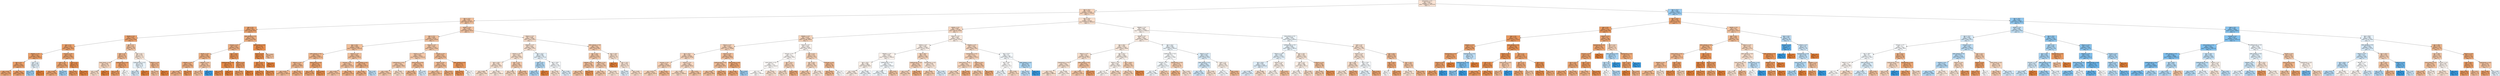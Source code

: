 digraph Tree {
node [shape=box, style="filled", color="black", fontname="helvetica"] ;
edge [fontname="helvetica"] ;
0 [label="pneumonia <= 0.5\ngini = 0.493\nsamples = 372218\nvalue = [208042.0, 164176.0]\nclass = 1", fillcolor="#fae4d5"] ;
1 [label="age <= 32.5\ngini = 0.479\nsamples = 314140\nvalue = [189111, 125029]\nclass = 1", fillcolor="#f6d4bc"] ;
0 -> 1 [labeldistance=2.5, labelangle=45, headlabel="True"] ;
2 [label="age <= 12.5\ngini = 0.447\nsamples = 102737\nvalue = [68166, 34571]\nclass = 1", fillcolor="#f2c19d"] ;
1 -> 2 ;
3 [label="age <= 9.5\ngini = 0.341\nsamples = 9324\nvalue = [7288, 2036]\nclass = 1", fillcolor="#eca470"] ;
2 -> 3 ;
4 [label="obesity <= 0.5\ngini = 0.325\nsamples = 7227\nvalue = [5749, 1478]\nclass = 1", fillcolor="#eca16c"] ;
3 -> 4 ;
5 [label="age <= 5.5\ngini = 0.323\nsamples = 7122\nvalue = [5680, 1442]\nclass = 1", fillcolor="#eca16b"] ;
4 -> 5 ;
6 [label="diabetes <= 0.5\ngini = 0.311\nsamples = 4662\nvalue = [3763.0, 899.0]\nclass = 1", fillcolor="#eb9f68"] ;
5 -> 6 ;
7 [label="age <= 0.5\ngini = 0.31\nsamples = 4647\nvalue = [3756, 891]\nclass = 1", fillcolor="#eb9f68"] ;
6 -> 7 ;
8 [label="gini = 0.341\nsamples = 1041\nvalue = [814, 227]\nclass = 1", fillcolor="#eca470"] ;
7 -> 8 ;
9 [label="gini = 0.3\nsamples = 3606\nvalue = [2942, 664]\nclass = 1", fillcolor="#eb9d66"] ;
7 -> 9 ;
10 [label="age <= 1.5\ngini = 0.498\nsamples = 15\nvalue = [7, 8]\nclass = 0", fillcolor="#e6f3fc"] ;
6 -> 10 ;
11 [label="gini = 0.444\nsamples = 12\nvalue = [4, 8]\nclass = 0", fillcolor="#9ccef2"] ;
10 -> 11 ;
12 [label="gini = 0.0\nsamples = 3\nvalue = [3, 0]\nclass = 1", fillcolor="#e58139"] ;
10 -> 12 ;
13 [label="inmsupr <= 0.5\ngini = 0.344\nsamples = 2460\nvalue = [1917, 543]\nclass = 1", fillcolor="#eca571"] ;
5 -> 13 ;
14 [label="copd <= 0.5\ngini = 0.349\nsamples = 2383\nvalue = [1847, 536]\nclass = 1", fillcolor="#eda672"] ;
13 -> 14 ;
15 [label="gini = 0.348\nsamples = 2380\nvalue = [1846, 534]\nclass = 1", fillcolor="#eda572"] ;
14 -> 15 ;
16 [label="gini = 0.444\nsamples = 3\nvalue = [1, 2]\nclass = 0", fillcolor="#9ccef2"] ;
14 -> 16 ;
17 [label="age <= 7.5\ngini = 0.165\nsamples = 77\nvalue = [70, 7]\nclass = 1", fillcolor="#e88e4d"] ;
13 -> 17 ;
18 [label="gini = 0.255\nsamples = 40\nvalue = [34, 6]\nclass = 1", fillcolor="#ea975c"] ;
17 -> 18 ;
19 [label="gini = 0.053\nsamples = 37\nvalue = [36, 1]\nclass = 1", fillcolor="#e6843e"] ;
17 -> 19 ;
20 [label="age <= 7.5\ngini = 0.451\nsamples = 105\nvalue = [69, 36]\nclass = 1", fillcolor="#f3c3a0"] ;
4 -> 20 ;
21 [label="age <= 2.5\ngini = 0.426\nsamples = 78\nvalue = [54, 24]\nclass = 1", fillcolor="#f1b991"] ;
20 -> 21 ;
22 [label="renal_chronic <= 0.5\ngini = 0.482\nsamples = 42\nvalue = [25, 17]\nclass = 1", fillcolor="#f7d7c0"] ;
21 -> 22 ;
23 [label="gini = 0.489\nsamples = 40\nvalue = [23, 17]\nclass = 1", fillcolor="#f8decb"] ;
22 -> 23 ;
24 [label="gini = 0.0\nsamples = 2\nvalue = [2, 0]\nclass = 1", fillcolor="#e58139"] ;
22 -> 24 ;
25 [label="cardiovascular <= 0.5\ngini = 0.313\nsamples = 36\nvalue = [29, 7]\nclass = 1", fillcolor="#eb9f69"] ;
21 -> 25 ;
26 [label="gini = 0.291\nsamples = 34\nvalue = [28, 6]\nclass = 1", fillcolor="#eb9c63"] ;
25 -> 26 ;
27 [label="gini = 0.5\nsamples = 2\nvalue = [1, 1]\nclass = 1", fillcolor="#ffffff"] ;
25 -> 27 ;
28 [label="age <= 8.5\ngini = 0.494\nsamples = 27\nvalue = [15, 12]\nclass = 1", fillcolor="#fae6d7"] ;
20 -> 28 ;
29 [label="cardiovascular <= 0.5\ngini = 0.498\nsamples = 17\nvalue = [8, 9]\nclass = 0", fillcolor="#e9f4fc"] ;
28 -> 29 ;
30 [label="gini = 0.492\nsamples = 16\nvalue = [7, 9]\nclass = 0", fillcolor="#d3e9f9"] ;
29 -> 30 ;
31 [label="gini = 0.0\nsamples = 1\nvalue = [1, 0]\nclass = 1", fillcolor="#e58139"] ;
29 -> 31 ;
32 [label="tobacco <= 0.5\ngini = 0.42\nsamples = 10\nvalue = [7, 3]\nclass = 1", fillcolor="#f0b78e"] ;
28 -> 32 ;
33 [label="gini = 0.444\nsamples = 9\nvalue = [6, 3]\nclass = 1", fillcolor="#f2c09c"] ;
32 -> 33 ;
34 [label="gini = 0.0\nsamples = 1\nvalue = [1, 0]\nclass = 1", fillcolor="#e58139"] ;
32 -> 34 ;
35 [label="other_disease <= 0.5\ngini = 0.391\nsamples = 2097\nvalue = [1539, 558]\nclass = 1", fillcolor="#eeaf81"] ;
3 -> 35 ;
36 [label="inmsupr <= 0.5\ngini = 0.397\nsamples = 2018\nvalue = [1467, 551]\nclass = 1", fillcolor="#efb083"] ;
35 -> 36 ;
37 [label="obesity <= 0.5\ngini = 0.399\nsamples = 1981\nvalue = [1435, 546]\nclass = 1", fillcolor="#efb184"] ;
36 -> 37 ;
38 [label="diabetes <= 0.5\ngini = 0.397\nsamples = 1899\nvalue = [1381, 518]\nclass = 1", fillcolor="#efb083"] ;
37 -> 38 ;
39 [label="gini = 0.397\nsamples = 1891\nvalue = [1374, 517]\nclass = 1", fillcolor="#efb084"] ;
38 -> 39 ;
40 [label="gini = 0.219\nsamples = 8\nvalue = [7, 1]\nclass = 1", fillcolor="#e99355"] ;
38 -> 40 ;
41 [label="diabetes <= 0.5\ngini = 0.45\nsamples = 82\nvalue = [54.0, 28.0]\nclass = 1", fillcolor="#f2c2a0"] ;
37 -> 41 ;
42 [label="gini = 0.439\nsamples = 80\nvalue = [54, 26]\nclass = 1", fillcolor="#f2be98"] ;
41 -> 42 ;
43 [label="gini = 0.0\nsamples = 2\nvalue = [0, 2]\nclass = 0", fillcolor="#399de5"] ;
41 -> 43 ;
44 [label="age <= 10.5\ngini = 0.234\nsamples = 37\nvalue = [32, 5]\nclass = 1", fillcolor="#e99558"] ;
36 -> 44 ;
45 [label="cardiovascular <= 0.5\ngini = 0.142\nsamples = 13\nvalue = [12, 1]\nclass = 1", fillcolor="#e78c49"] ;
44 -> 45 ;
46 [label="gini = 0.153\nsamples = 12\nvalue = [11, 1]\nclass = 1", fillcolor="#e78c4b"] ;
45 -> 46 ;
47 [label="gini = 0.0\nsamples = 1\nvalue = [1, 0]\nclass = 1", fillcolor="#e58139"] ;
45 -> 47 ;
48 [label="obesity <= 0.5\ngini = 0.278\nsamples = 24\nvalue = [20, 4]\nclass = 1", fillcolor="#ea9a61"] ;
44 -> 48 ;
49 [label="gini = 0.287\nsamples = 23\nvalue = [19, 4]\nclass = 1", fillcolor="#ea9c63"] ;
48 -> 49 ;
50 [label="gini = 0.0\nsamples = 1\nvalue = [1, 0]\nclass = 1", fillcolor="#e58139"] ;
48 -> 50 ;
51 [label="renal_chronic <= 0.5\ngini = 0.162\nsamples = 79\nvalue = [72, 7]\nclass = 1", fillcolor="#e88d4c"] ;
35 -> 51 ;
52 [label="asthma <= 0.5\ngini = 0.145\nsamples = 76\nvalue = [70, 6]\nclass = 1", fillcolor="#e78c4a"] ;
51 -> 52 ;
53 [label="age <= 11.5\ngini = 0.159\nsamples = 69\nvalue = [63.0, 6.0]\nclass = 1", fillcolor="#e78d4c"] ;
52 -> 53 ;
54 [label="gini = 0.13\nsamples = 43\nvalue = [40, 3]\nclass = 1", fillcolor="#e78a48"] ;
53 -> 54 ;
55 [label="gini = 0.204\nsamples = 26\nvalue = [23, 3]\nclass = 1", fillcolor="#e89153"] ;
53 -> 55 ;
56 [label="gini = 0.0\nsamples = 7\nvalue = [7, 0]\nclass = 1", fillcolor="#e58139"] ;
52 -> 56 ;
57 [label="gini = 0.444\nsamples = 3\nvalue = [2, 1]\nclass = 1", fillcolor="#f2c09c"] ;
51 -> 57 ;
58 [label="obesity <= 0.5\ngini = 0.454\nsamples = 93413\nvalue = [60878, 32535]\nclass = 1", fillcolor="#f3c4a3"] ;
2 -> 58 ;
59 [label="age <= 27.5\ngini = 0.448\nsamples = 83147\nvalue = [54953, 28194]\nclass = 1", fillcolor="#f2c29f"] ;
58 -> 59 ;
60 [label="age <= 20.5\ngini = 0.438\nsamples = 45928\nvalue = [31018.0, 14910.0]\nclass = 1", fillcolor="#f1be98"] ;
59 -> 60 ;
61 [label="other_disease <= 0.5\ngini = 0.42\nsamples = 10839\nvalue = [7582.0, 3257.0]\nclass = 1", fillcolor="#f0b78e"] ;
60 -> 61 ;
62 [label="tobacco <= 0.5\ngini = 0.422\nsamples = 10600\nvalue = [7393, 3207]\nclass = 1", fillcolor="#f0b88f"] ;
61 -> 62 ;
63 [label="gini = 0.424\nsamples = 10145\nvalue = [7052.0, 3093.0]\nclass = 1", fillcolor="#f0b890"] ;
62 -> 63 ;
64 [label="gini = 0.376\nsamples = 455\nvalue = [341, 114]\nclass = 1", fillcolor="#eeab7b"] ;
62 -> 64 ;
65 [label="renal_chronic <= 0.5\ngini = 0.331\nsamples = 239\nvalue = [189, 50]\nclass = 1", fillcolor="#eca26d"] ;
61 -> 65 ;
66 [label="gini = 0.337\nsamples = 228\nvalue = [179, 49]\nclass = 1", fillcolor="#eca36f"] ;
65 -> 66 ;
67 [label="gini = 0.165\nsamples = 11\nvalue = [10, 1]\nclass = 1", fillcolor="#e88e4d"] ;
65 -> 67 ;
68 [label="asthma <= 0.5\ngini = 0.444\nsamples = 35089\nvalue = [23436, 11653]\nclass = 1", fillcolor="#f2c09b"] ;
60 -> 68 ;
69 [label="inmsupr <= 0.5\ngini = 0.445\nsamples = 33879\nvalue = [22553, 11326]\nclass = 1", fillcolor="#f2c09c"] ;
68 -> 69 ;
70 [label="gini = 0.445\nsamples = 33675\nvalue = [22402, 11273]\nclass = 1", fillcolor="#f2c09d"] ;
69 -> 70 ;
71 [label="gini = 0.385\nsamples = 204\nvalue = [151.0, 53.0]\nclass = 1", fillcolor="#eead7e"] ;
69 -> 71 ;
72 [label="renal_chronic <= 0.5\ngini = 0.394\nsamples = 1210\nvalue = [883.0, 327.0]\nclass = 1", fillcolor="#efb082"] ;
68 -> 72 ;
73 [label="gini = 0.393\nsamples = 1205\nvalue = [881, 324]\nclass = 1", fillcolor="#efaf82"] ;
72 -> 73 ;
74 [label="gini = 0.48\nsamples = 5\nvalue = [2, 3]\nclass = 0", fillcolor="#bddef6"] ;
72 -> 74 ;
75 [label="tobacco <= 0.5\ngini = 0.459\nsamples = 37219\nvalue = [23935, 13284]\nclass = 1", fillcolor="#f3c7a7"] ;
59 -> 75 ;
76 [label="asthma <= 0.5\ngini = 0.461\nsamples = 33976\nvalue = [21726.0, 12250.0]\nclass = 1", fillcolor="#f4c8a9"] ;
75 -> 76 ;
77 [label="hypertension <= 0.5\ngini = 0.462\nsamples = 32782\nvalue = [20898, 11884]\nclass = 1", fillcolor="#f4c9aa"] ;
76 -> 77 ;
78 [label="gini = 0.461\nsamples = 32031\nvalue = [20461, 11570]\nclass = 1", fillcolor="#f4c8a9"] ;
77 -> 78 ;
79 [label="gini = 0.487\nsamples = 751\nvalue = [437, 314]\nclass = 1", fillcolor="#f8dcc7"] ;
77 -> 79 ;
80 [label="renal_chronic <= 0.5\ngini = 0.425\nsamples = 1194\nvalue = [828, 366]\nclass = 1", fillcolor="#f0b991"] ;
76 -> 80 ;
81 [label="gini = 0.424\nsamples = 1185\nvalue = [824, 361]\nclass = 1", fillcolor="#f0b890"] ;
80 -> 81 ;
82 [label="gini = 0.494\nsamples = 9\nvalue = [4, 5]\nclass = 0", fillcolor="#d7ebfa"] ;
80 -> 82 ;
83 [label="inmsupr <= 0.5\ngini = 0.434\nsamples = 3243\nvalue = [2209, 1034]\nclass = 1", fillcolor="#f1bc96"] ;
75 -> 83 ;
84 [label="asthma <= 0.5\ngini = 0.435\nsamples = 3216\nvalue = [2186, 1030]\nclass = 1", fillcolor="#f1bc96"] ;
83 -> 84 ;
85 [label="gini = 0.437\nsamples = 3104\nvalue = [2102.0, 1002.0]\nclass = 1", fillcolor="#f1bd97"] ;
84 -> 85 ;
86 [label="gini = 0.375\nsamples = 112\nvalue = [84, 28]\nclass = 1", fillcolor="#eeab7b"] ;
84 -> 86 ;
87 [label="other_disease <= 0.5\ngini = 0.252\nsamples = 27\nvalue = [23, 4]\nclass = 1", fillcolor="#ea975b"] ;
83 -> 87 ;
88 [label="gini = 0.211\nsamples = 25\nvalue = [22, 3]\nclass = 1", fillcolor="#e99254"] ;
87 -> 88 ;
89 [label="gini = 0.5\nsamples = 2\nvalue = [1, 1]\nclass = 1", fillcolor="#ffffff"] ;
87 -> 89 ;
90 [label="tobacco <= 0.5\ngini = 0.488\nsamples = 10266\nvalue = [5925, 4341]\nclass = 1", fillcolor="#f8ddca"] ;
58 -> 90 ;
91 [label="diabetes <= 0.5\ngini = 0.492\nsamples = 8584\nvalue = [4847, 3737]\nclass = 1", fillcolor="#f9e2d2"] ;
90 -> 91 ;
92 [label="asthma <= 0.5\ngini = 0.491\nsamples = 8259\nvalue = [4695, 3564]\nclass = 1", fillcolor="#f9e1cf"] ;
91 -> 92 ;
93 [label="age <= 28.5\ngini = 0.492\nsamples = 7764\nvalue = [4382, 3382]\nclass = 1", fillcolor="#f9e2d2"] ;
92 -> 93 ;
94 [label="gini = 0.488\nsamples = 4251\nvalue = [2455, 1796]\nclass = 1", fillcolor="#f8ddca"] ;
93 -> 94 ;
95 [label="gini = 0.495\nsamples = 3513\nvalue = [1927.0, 1586.0]\nclass = 1", fillcolor="#fae9dc"] ;
93 -> 95 ;
96 [label="age <= 27.5\ngini = 0.465\nsamples = 495\nvalue = [313, 182]\nclass = 1", fillcolor="#f4caac"] ;
92 -> 96 ;
97 [label="gini = 0.484\nsamples = 248\nvalue = [146, 102]\nclass = 1", fillcolor="#f7d9c3"] ;
96 -> 97 ;
98 [label="gini = 0.438\nsamples = 247\nvalue = [167, 80]\nclass = 1", fillcolor="#f1bd98"] ;
96 -> 98 ;
99 [label="age <= 25.5\ngini = 0.498\nsamples = 325\nvalue = [152.0, 173.0]\nclass = 0", fillcolor="#e7f3fc"] ;
91 -> 99 ;
100 [label="copd <= 0.5\ngini = 0.471\nsamples = 66\nvalue = [25, 41]\nclass = 0", fillcolor="#b2d9f5"] ;
99 -> 100 ;
101 [label="gini = 0.46\nsamples = 64\nvalue = [23, 41]\nclass = 0", fillcolor="#a8d4f4"] ;
100 -> 101 ;
102 [label="gini = 0.0\nsamples = 2\nvalue = [2, 0]\nclass = 1", fillcolor="#e58139"] ;
100 -> 102 ;
103 [label="age <= 28.5\ngini = 0.5\nsamples = 259\nvalue = [127, 132]\nclass = 0", fillcolor="#f8fbfe"] ;
99 -> 103 ;
104 [label="gini = 0.491\nsamples = 81\nvalue = [46, 35]\nclass = 1", fillcolor="#f9e1d0"] ;
103 -> 104 ;
105 [label="gini = 0.496\nsamples = 178\nvalue = [81, 97]\nclass = 0", fillcolor="#deeffb"] ;
103 -> 105 ;
106 [label="other_disease <= 0.5\ngini = 0.46\nsamples = 1682\nvalue = [1078, 604]\nclass = 1", fillcolor="#f4c8a8"] ;
90 -> 106 ;
107 [label="age <= 24.5\ngini = 0.459\nsamples = 1619\nvalue = [1042, 577]\nclass = 1", fillcolor="#f3c7a7"] ;
106 -> 107 ;
108 [label="diabetes <= 0.5\ngini = 0.442\nsamples = 309\nvalue = [207, 102]\nclass = 1", fillcolor="#f2bf9b"] ;
107 -> 108 ;
109 [label="gini = 0.446\nsamples = 301\nvalue = [200, 101]\nclass = 1", fillcolor="#f2c19d"] ;
108 -> 109 ;
110 [label="gini = 0.219\nsamples = 8\nvalue = [7, 1]\nclass = 1", fillcolor="#e99355"] ;
108 -> 110 ;
111 [label="diabetes <= 0.5\ngini = 0.462\nsamples = 1310\nvalue = [835, 475]\nclass = 1", fillcolor="#f4c9aa"] ;
107 -> 111 ;
112 [label="gini = 0.46\nsamples = 1255\nvalue = [804, 451]\nclass = 1", fillcolor="#f4c8a8"] ;
111 -> 112 ;
113 [label="gini = 0.492\nsamples = 55\nvalue = [31.0, 24.0]\nclass = 1", fillcolor="#f9e3d2"] ;
111 -> 113 ;
114 [label="age <= 19.0\ngini = 0.49\nsamples = 63\nvalue = [36, 27]\nclass = 1", fillcolor="#f8e0ce"] ;
106 -> 114 ;
115 [label="gini = 0.0\nsamples = 2\nvalue = [2, 0]\nclass = 1", fillcolor="#e58139"] ;
114 -> 115 ;
116 [label="age <= 24.5\ngini = 0.493\nsamples = 61\nvalue = [34, 27]\nclass = 1", fillcolor="#fae5d6"] ;
114 -> 116 ;
117 [label="gini = 0.496\nsamples = 11\nvalue = [5, 6]\nclass = 0", fillcolor="#deeffb"] ;
116 -> 117 ;
118 [label="gini = 0.487\nsamples = 50\nvalue = [29.0, 21.0]\nclass = 1", fillcolor="#f8dcc8"] ;
116 -> 118 ;
119 [label="age <= 53.5\ngini = 0.49\nsamples = 211403\nvalue = [120945.0, 90458.0]\nclass = 1", fillcolor="#f8dfcd"] ;
1 -> 119 ;
120 [label="obesity <= 0.5\ngini = 0.483\nsamples = 151784\nvalue = [89794, 61990]\nclass = 1", fillcolor="#f7d8c2"] ;
119 -> 120 ;
121 [label="diabetes <= 0.5\ngini = 0.478\nsamples = 124847\nvalue = [75386, 49461]\nclass = 1", fillcolor="#f6d4bb"] ;
120 -> 121 ;
122 [label="tobacco <= 0.5\ngini = 0.476\nsamples = 116607\nvalue = [71121, 45486]\nclass = 1", fillcolor="#f6d2b8"] ;
121 -> 122 ;
123 [label="age <= 42.5\ngini = 0.478\nsamples = 107581\nvalue = [65033, 42548]\nclass = 1", fillcolor="#f6d3bb"] ;
122 -> 123 ;
124 [label="inmsupr <= 0.5\ngini = 0.474\nsamples = 59534\nvalue = [36535, 22999]\nclass = 1", fillcolor="#f5d0b6"] ;
123 -> 124 ;
125 [label="gini = 0.474\nsamples = 59107\nvalue = [36234, 22873]\nclass = 1", fillcolor="#f5d1b6"] ;
124 -> 125 ;
126 [label="gini = 0.416\nsamples = 427\nvalue = [301, 126]\nclass = 1", fillcolor="#f0b68c"] ;
124 -> 126 ;
127 [label="asthma <= 0.5\ngini = 0.483\nsamples = 48047\nvalue = [28498, 19549]\nclass = 1", fillcolor="#f7d7c1"] ;
123 -> 127 ;
128 [label="gini = 0.483\nsamples = 46749\nvalue = [27650.0, 19099.0]\nclass = 1", fillcolor="#f7d8c2"] ;
127 -> 128 ;
129 [label="gini = 0.453\nsamples = 1298\nvalue = [848.0, 450.0]\nclass = 1", fillcolor="#f3c4a2"] ;
127 -> 129 ;
130 [label="asthma <= 0.5\ngini = 0.439\nsamples = 9026\nvalue = [6088, 2938]\nclass = 1", fillcolor="#f2be99"] ;
122 -> 130 ;
131 [label="cardiovascular <= 0.5\ngini = 0.441\nsamples = 8769\nvalue = [5890, 2879]\nclass = 1", fillcolor="#f2bf9a"] ;
130 -> 131 ;
132 [label="gini = 0.442\nsamples = 8645\nvalue = [5796, 2849]\nclass = 1", fillcolor="#f2bf9a"] ;
131 -> 132 ;
133 [label="gini = 0.367\nsamples = 124\nvalue = [94, 30]\nclass = 1", fillcolor="#eda978"] ;
131 -> 133 ;
134 [label="renal_chronic <= 0.5\ngini = 0.354\nsamples = 257\nvalue = [198, 59]\nclass = 1", fillcolor="#eda774"] ;
130 -> 134 ;
135 [label="gini = 0.348\nsamples = 254\nvalue = [197, 57]\nclass = 1", fillcolor="#eda572"] ;
134 -> 135 ;
136 [label="gini = 0.444\nsamples = 3\nvalue = [1, 2]\nclass = 0", fillcolor="#9ccef2"] ;
134 -> 136 ;
137 [label="tobacco <= 0.5\ngini = 0.499\nsamples = 8240\nvalue = [4265, 3975]\nclass = 1", fillcolor="#fdf6f2"] ;
121 -> 137 ;
138 [label="inmsupr <= 0.5\ngini = 0.5\nsamples = 7553\nvalue = [3848, 3705]\nclass = 1", fillcolor="#fefaf8"] ;
137 -> 138 ;
139 [label="renal_chronic <= 0.5\ngini = 0.5\nsamples = 7377\nvalue = [3741.0, 3636.0]\nclass = 1", fillcolor="#fefbf9"] ;
138 -> 139 ;
140 [label="gini = 0.5\nsamples = 7070\nvalue = [3567.0, 3503.0]\nclass = 1", fillcolor="#fffdfb"] ;
139 -> 140 ;
141 [label="gini = 0.491\nsamples = 307\nvalue = [174, 133]\nclass = 1", fillcolor="#f9e1d0"] ;
139 -> 141 ;
142 [label="age <= 51.5\ngini = 0.477\nsamples = 176\nvalue = [107, 69]\nclass = 1", fillcolor="#f6d2b9"] ;
138 -> 142 ;
143 [label="gini = 0.488\nsamples = 147\nvalue = [85, 62]\nclass = 1", fillcolor="#f8ddc9"] ;
142 -> 143 ;
144 [label="gini = 0.366\nsamples = 29\nvalue = [22, 7]\nclass = 1", fillcolor="#eda978"] ;
142 -> 144 ;
145 [label="age <= 51.5\ngini = 0.477\nsamples = 687\nvalue = [417, 270]\nclass = 1", fillcolor="#f6d3b9"] ;
137 -> 145 ;
146 [label="age <= 44.5\ngini = 0.482\nsamples = 591\nvalue = [351, 240]\nclass = 1", fillcolor="#f7d7c0"] ;
145 -> 146 ;
147 [label="gini = 0.46\nsamples = 295\nvalue = [189, 106]\nclass = 1", fillcolor="#f4c8a8"] ;
146 -> 147 ;
148 [label="gini = 0.496\nsamples = 296\nvalue = [162, 134]\nclass = 1", fillcolor="#fbe9dd"] ;
146 -> 148 ;
149 [label="inmsupr <= 0.5\ngini = 0.43\nsamples = 96\nvalue = [66, 30]\nclass = 1", fillcolor="#f1ba93"] ;
145 -> 149 ;
150 [label="gini = 0.423\nsamples = 92\nvalue = [64, 28]\nclass = 1", fillcolor="#f0b890"] ;
149 -> 150 ;
151 [label="gini = 0.5\nsamples = 4\nvalue = [2, 2]\nclass = 1", fillcolor="#ffffff"] ;
149 -> 151 ;
152 [label="tobacco <= 0.5\ngini = 0.498\nsamples = 26937\nvalue = [14408, 12529]\nclass = 1", fillcolor="#fcefe5"] ;
120 -> 152 ;
153 [label="asthma <= 0.5\ngini = 0.499\nsamples = 23389\nvalue = [12310, 11079]\nclass = 1", fillcolor="#fcf2eb"] ;
152 -> 153 ;
154 [label="diabetes <= 0.5\ngini = 0.499\nsamples = 22139\nvalue = [11559.0, 10580.0]\nclass = 1", fillcolor="#fdf4ee"] ;
153 -> 154 ;
155 [label="age <= 50.5\ngini = 0.498\nsamples = 18945\nvalue = [10003, 8942]\nclass = 1", fillcolor="#fcf2ea"] ;
154 -> 155 ;
156 [label="gini = 0.498\nsamples = 16917\nvalue = [9025, 7892]\nclass = 1", fillcolor="#fcefe6"] ;
155 -> 156 ;
157 [label="gini = 0.499\nsamples = 2028\nvalue = [978, 1050]\nclass = 0", fillcolor="#f1f8fd"] ;
155 -> 157 ;
158 [label="cardiovascular <= 0.5\ngini = 0.5\nsamples = 3194\nvalue = [1556.0, 1638.0]\nclass = 0", fillcolor="#f5fafe"] ;
154 -> 158 ;
159 [label="gini = 0.499\nsamples = 3061\nvalue = [1470.0, 1591.0]\nclass = 0", fillcolor="#f0f8fd"] ;
158 -> 159 ;
160 [label="gini = 0.457\nsamples = 133\nvalue = [86, 47]\nclass = 1", fillcolor="#f3c6a5"] ;
158 -> 160 ;
161 [label="age <= 48.5\ngini = 0.48\nsamples = 1250\nvalue = [751, 499]\nclass = 1", fillcolor="#f6d5bd"] ;
153 -> 161 ;
162 [label="cardiovascular <= 0.5\ngini = 0.474\nsamples = 978\nvalue = [600, 378]\nclass = 1", fillcolor="#f5d0b6"] ;
161 -> 162 ;
163 [label="gini = 0.477\nsamples = 937\nvalue = [569, 368]\nclass = 1", fillcolor="#f6d2b9"] ;
162 -> 163 ;
164 [label="gini = 0.369\nsamples = 41\nvalue = [31, 10]\nclass = 1", fillcolor="#edaa79"] ;
162 -> 164 ;
165 [label="hypertension <= 0.5\ngini = 0.494\nsamples = 272\nvalue = [151, 121]\nclass = 1", fillcolor="#fae6d8"] ;
161 -> 165 ;
166 [label="gini = 0.464\nsamples = 153\nvalue = [97.0, 56.0]\nclass = 1", fillcolor="#f4caab"] ;
165 -> 166 ;
167 [label="gini = 0.496\nsamples = 119\nvalue = [54, 65]\nclass = 0", fillcolor="#ddeefb"] ;
165 -> 167 ;
168 [label="diabetes <= 0.5\ngini = 0.483\nsamples = 3548\nvalue = [2098, 1450]\nclass = 1", fillcolor="#f7d8c2"] ;
152 -> 168 ;
169 [label="hypertension <= 0.5\ngini = 0.477\nsamples = 3059\nvalue = [1860.0, 1199.0]\nclass = 1", fillcolor="#f6d2b9"] ;
168 -> 169 ;
170 [label="renal_chronic <= 0.5\ngini = 0.48\nsamples = 2572\nvalue = [1541.0, 1031.0]\nclass = 1", fillcolor="#f6d5bd"] ;
169 -> 170 ;
171 [label="gini = 0.481\nsamples = 2546\nvalue = [1521, 1025]\nclass = 1", fillcolor="#f7d6be"] ;
170 -> 171 ;
172 [label="gini = 0.355\nsamples = 26\nvalue = [20, 6]\nclass = 1", fillcolor="#eda774"] ;
170 -> 172 ;
173 [label="asthma <= 0.5\ngini = 0.452\nsamples = 487\nvalue = [319, 168]\nclass = 1", fillcolor="#f3c3a1"] ;
169 -> 173 ;
174 [label="gini = 0.456\nsamples = 458\nvalue = [297, 161]\nclass = 1", fillcolor="#f3c5a4"] ;
173 -> 174 ;
175 [label="gini = 0.366\nsamples = 29\nvalue = [22, 7]\nclass = 1", fillcolor="#eda978"] ;
173 -> 175 ;
176 [label="age <= 51.5\ngini = 0.5\nsamples = 489\nvalue = [238.0, 251.0]\nclass = 0", fillcolor="#f5fafe"] ;
168 -> 176 ;
177 [label="age <= 48.5\ngini = 0.5\nsamples = 427\nvalue = [215, 212]\nclass = 1", fillcolor="#fffdfc"] ;
176 -> 177 ;
178 [label="gini = 0.499\nsamples = 348\nvalue = [168, 180]\nclass = 0", fillcolor="#f2f8fd"] ;
177 -> 178 ;
179 [label="gini = 0.482\nsamples = 79\nvalue = [47.0, 32.0]\nclass = 1", fillcolor="#f7d7c0"] ;
177 -> 179 ;
180 [label="other_disease <= 0.5\ngini = 0.467\nsamples = 62\nvalue = [23, 39]\nclass = 0", fillcolor="#aed7f4"] ;
176 -> 180 ;
181 [label="gini = 0.479\nsamples = 58\nvalue = [23, 35]\nclass = 0", fillcolor="#bbddf6"] ;
180 -> 181 ;
182 [label="gini = 0.0\nsamples = 4\nvalue = [0, 4]\nclass = 0", fillcolor="#399de5"] ;
180 -> 182 ;
183 [label="diabetes <= 0.5\ngini = 0.499\nsamples = 59619\nvalue = [31151.0, 28468.0]\nclass = 1", fillcolor="#fdf4ee"] ;
119 -> 183 ;
184 [label="obesity <= 0.5\ngini = 0.497\nsamples = 43867\nvalue = [23583, 20284]\nclass = 1", fillcolor="#fbede3"] ;
183 -> 184 ;
185 [label="age <= 60.5\ngini = 0.495\nsamples = 37264\nvalue = [20424, 16840]\nclass = 1", fillcolor="#fae9dc"] ;
184 -> 185 ;
186 [label="tobacco <= 0.5\ngini = 0.49\nsamples = 18265\nvalue = [10438, 7827]\nclass = 1", fillcolor="#f8dfcd"] ;
185 -> 186 ;
187 [label="hypertension <= 0.5\ngini = 0.491\nsamples = 17061\nvalue = [9648, 7413]\nclass = 1", fillcolor="#f9e2d1"] ;
186 -> 187 ;
188 [label="gini = 0.49\nsamples = 13989\nvalue = [8005.0, 5984.0]\nclass = 1", fillcolor="#f8dfcd"] ;
187 -> 188 ;
189 [label="gini = 0.498\nsamples = 3072\nvalue = [1643, 1429]\nclass = 1", fillcolor="#fcefe5"] ;
187 -> 189 ;
190 [label="other_disease <= 0.5\ngini = 0.451\nsamples = 1204\nvalue = [790, 414]\nclass = 1", fillcolor="#f3c3a1"] ;
186 -> 190 ;
191 [label="gini = 0.455\nsamples = 1162\nvalue = [755.0, 407.0]\nclass = 1", fillcolor="#f3c5a4"] ;
190 -> 191 ;
192 [label="gini = 0.278\nsamples = 42\nvalue = [35, 7]\nclass = 1", fillcolor="#ea9a61"] ;
190 -> 192 ;
193 [label="age <= 87.5\ngini = 0.499\nsamples = 18999\nvalue = [9986, 9013]\nclass = 1", fillcolor="#fcf3ec"] ;
185 -> 193 ;
194 [label="tobacco <= 0.5\ngini = 0.499\nsamples = 18075\nvalue = [9414, 8661]\nclass = 1", fillcolor="#fdf5ef"] ;
193 -> 194 ;
195 [label="gini = 0.5\nsamples = 16757\nvalue = [8635, 8122]\nclass = 1", fillcolor="#fdf8f3"] ;
194 -> 195 ;
196 [label="gini = 0.483\nsamples = 1318\nvalue = [779, 539]\nclass = 1", fillcolor="#f7d8c2"] ;
194 -> 196 ;
197 [label="age <= 102.5\ngini = 0.472\nsamples = 924\nvalue = [572, 352]\nclass = 1", fillcolor="#f5cfb3"] ;
193 -> 197 ;
198 [label="gini = 0.475\nsamples = 900\nvalue = [550, 350]\nclass = 1", fillcolor="#f6d1b7"] ;
197 -> 198 ;
199 [label="gini = 0.153\nsamples = 24\nvalue = [22, 2]\nclass = 1", fillcolor="#e78c4b"] ;
197 -> 199 ;
200 [label="age <= 62.5\ngini = 0.499\nsamples = 6603\nvalue = [3159.0, 3444.0]\nclass = 0", fillcolor="#eff7fd"] ;
184 -> 200 ;
201 [label="cardiovascular <= 0.5\ngini = 0.5\nsamples = 4311\nvalue = [2131, 2180]\nclass = 0", fillcolor="#fbfdfe"] ;
200 -> 201 ;
202 [label="inmsupr <= 0.5\ngini = 0.5\nsamples = 4137\nvalue = [2023, 2114]\nclass = 0", fillcolor="#f6fbfe"] ;
201 -> 202 ;
203 [label="gini = 0.5\nsamples = 4060\nvalue = [1975, 2085]\nclass = 0", fillcolor="#f5fafe"] ;
202 -> 203 ;
204 [label="gini = 0.47\nsamples = 77\nvalue = [48, 29]\nclass = 1", fillcolor="#f5cdb1"] ;
202 -> 204 ;
205 [label="hypertension <= 0.5\ngini = 0.471\nsamples = 174\nvalue = [108, 66]\nclass = 1", fillcolor="#f5ceb2"] ;
201 -> 205 ;
206 [label="gini = 0.4\nsamples = 65\nvalue = [47, 18]\nclass = 1", fillcolor="#efb185"] ;
205 -> 206 ;
207 [label="gini = 0.493\nsamples = 109\nvalue = [61, 48]\nclass = 1", fillcolor="#f9e4d5"] ;
205 -> 207 ;
208 [label="tobacco <= 0.5\ngini = 0.495\nsamples = 2292\nvalue = [1028, 1264]\nclass = 0", fillcolor="#daedfa"] ;
200 -> 208 ;
209 [label="other_disease <= 0.5\ngini = 0.492\nsamples = 2028\nvalue = [888, 1140]\nclass = 0", fillcolor="#d3e9f9"] ;
208 -> 209 ;
210 [label="gini = 0.49\nsamples = 1916\nvalue = [825, 1091]\nclass = 0", fillcolor="#cfe7f9"] ;
209 -> 210 ;
211 [label="gini = 0.492\nsamples = 112\nvalue = [63, 49]\nclass = 1", fillcolor="#f9e3d3"] ;
209 -> 211 ;
212 [label="copd <= 0.5\ngini = 0.498\nsamples = 264\nvalue = [140, 124]\nclass = 1", fillcolor="#fcf1e8"] ;
208 -> 212 ;
213 [label="gini = 0.5\nsamples = 212\nvalue = [104, 108]\nclass = 0", fillcolor="#f8fbfe"] ;
212 -> 213 ;
214 [label="gini = 0.426\nsamples = 52\nvalue = [36, 16]\nclass = 1", fillcolor="#f1b991"] ;
212 -> 214 ;
215 [label="renal_chronic <= 0.5\ngini = 0.499\nsamples = 15752\nvalue = [7568.0, 8184.0]\nclass = 0", fillcolor="#f0f8fd"] ;
183 -> 215 ;
216 [label="cardiovascular <= 0.5\ngini = 0.498\nsamples = 14412\nvalue = [6807.0, 7605.0]\nclass = 0", fillcolor="#eaf5fc"] ;
215 -> 216 ;
217 [label="tobacco <= 0.5\ngini = 0.498\nsamples = 13378\nvalue = [6237, 7141]\nclass = 0", fillcolor="#e6f3fc"] ;
216 -> 217 ;
218 [label="age <= 84.5\ngini = 0.497\nsamples = 12182\nvalue = [5604.0, 6578.0]\nclass = 0", fillcolor="#e2f0fb"] ;
217 -> 218 ;
219 [label="gini = 0.496\nsamples = 11834\nvalue = [5403, 6431]\nclass = 0", fillcolor="#dfeffb"] ;
218 -> 219 ;
220 [label="gini = 0.488\nsamples = 348\nvalue = [201, 147]\nclass = 1", fillcolor="#f8ddca"] ;
218 -> 220 ;
221 [label="asthma <= 0.5\ngini = 0.498\nsamples = 1196\nvalue = [633, 563]\nclass = 1", fillcolor="#fcf1e9"] ;
217 -> 221 ;
222 [label="gini = 0.499\nsamples = 1165\nvalue = [612, 553]\nclass = 1", fillcolor="#fcf3ec"] ;
221 -> 222 ;
223 [label="gini = 0.437\nsamples = 31\nvalue = [21, 10]\nclass = 1", fillcolor="#f1bd97"] ;
221 -> 223 ;
224 [label="age <= 79.5\ngini = 0.495\nsamples = 1034\nvalue = [570, 464]\nclass = 1", fillcolor="#fae8da"] ;
216 -> 224 ;
225 [label="copd <= 0.5\ngini = 0.498\nsamples = 888\nvalue = [473.0, 415.0]\nclass = 1", fillcolor="#fcf0e7"] ;
224 -> 225 ;
226 [label="gini = 0.499\nsamples = 784\nvalue = [412, 372]\nclass = 1", fillcolor="#fcf3ec"] ;
225 -> 226 ;
227 [label="gini = 0.485\nsamples = 104\nvalue = [61, 43]\nclass = 1", fillcolor="#f7dac5"] ;
225 -> 227 ;
228 [label="tobacco <= 0.5\ngini = 0.446\nsamples = 146\nvalue = [97, 49]\nclass = 1", fillcolor="#f2c19d"] ;
224 -> 228 ;
229 [label="gini = 0.462\nsamples = 130\nvalue = [83, 47]\nclass = 1", fillcolor="#f4c8a9"] ;
228 -> 229 ;
230 [label="gini = 0.219\nsamples = 16\nvalue = [14, 2]\nclass = 1", fillcolor="#e99355"] ;
228 -> 230 ;
231 [label="copd <= 0.5\ngini = 0.491\nsamples = 1340\nvalue = [761, 579]\nclass = 1", fillcolor="#f9e1d0"] ;
215 -> 231 ;
232 [label="obesity <= 0.5\ngini = 0.494\nsamples = 1195\nvalue = [663, 532]\nclass = 1", fillcolor="#fae6d8"] ;
231 -> 232 ;
233 [label="age <= 83.5\ngini = 0.489\nsamples = 936\nvalue = [536, 400]\nclass = 1", fillcolor="#f8dfcd"] ;
232 -> 233 ;
234 [label="gini = 0.491\nsamples = 906\nvalue = [513, 393]\nclass = 1", fillcolor="#f9e2d1"] ;
233 -> 234 ;
235 [label="gini = 0.358\nsamples = 30\nvalue = [23, 7]\nclass = 1", fillcolor="#eda775"] ;
233 -> 235 ;
236 [label="age <= 79.5\ngini = 0.5\nsamples = 259\nvalue = [127, 132]\nclass = 0", fillcolor="#f8fbfe"] ;
232 -> 236 ;
237 [label="gini = 0.498\nsamples = 240\nvalue = [112, 128]\nclass = 0", fillcolor="#e6f3fc"] ;
236 -> 237 ;
238 [label="gini = 0.332\nsamples = 19\nvalue = [15, 4]\nclass = 1", fillcolor="#eca36e"] ;
236 -> 238 ;
239 [label="age <= 60.5\ngini = 0.438\nsamples = 145\nvalue = [98, 47]\nclass = 1", fillcolor="#f1bd98"] ;
231 -> 239 ;
240 [label="age <= 54.5\ngini = 0.35\nsamples = 31\nvalue = [24, 7]\nclass = 1", fillcolor="#eda673"] ;
239 -> 240 ;
241 [label="gini = 0.5\nsamples = 4\nvalue = [2, 2]\nclass = 1", fillcolor="#ffffff"] ;
240 -> 241 ;
242 [label="gini = 0.302\nsamples = 27\nvalue = [22, 5]\nclass = 1", fillcolor="#eb9e66"] ;
240 -> 242 ;
243 [label="age <= 70.5\ngini = 0.456\nsamples = 114\nvalue = [74, 40]\nclass = 1", fillcolor="#f3c5a4"] ;
239 -> 243 ;
244 [label="gini = 0.492\nsamples = 55\nvalue = [31.0, 24.0]\nclass = 1", fillcolor="#f9e3d2"] ;
243 -> 244 ;
245 [label="gini = 0.395\nsamples = 59\nvalue = [43, 16]\nclass = 1", fillcolor="#efb083"] ;
243 -> 245 ;
246 [label="age <= 21.5\ngini = 0.439\nsamples = 58078\nvalue = [18931, 39147]\nclass = 0", fillcolor="#99ccf2"] ;
0 -> 246 [labeldistance=2.5, labelangle=-45, headlabel="False"] ;
247 [label="age <= 15.5\ngini = 0.335\nsamples = 2425\nvalue = [1909, 516]\nclass = 1", fillcolor="#eca36f"] ;
246 -> 247 ;
248 [label="age <= 8.5\ngini = 0.277\nsamples = 1782\nvalue = [1486, 296]\nclass = 1", fillcolor="#ea9a60"] ;
247 -> 248 ;
249 [label="age <= 0.5\ngini = 0.255\nsamples = 1402\nvalue = [1192.0, 210.0]\nclass = 1", fillcolor="#ea975c"] ;
248 -> 249 ;
250 [label="diabetes <= 0.5\ngini = 0.33\nsamples = 422\nvalue = [334, 88]\nclass = 1", fillcolor="#eca26d"] ;
249 -> 250 ;
251 [label="hypertension <= 0.5\ngini = 0.319\nsamples = 412\nvalue = [330, 82]\nclass = 1", fillcolor="#eba06a"] ;
250 -> 251 ;
252 [label="tobacco <= 0.5\ngini = 0.322\nsamples = 407\nvalue = [325, 82]\nclass = 1", fillcolor="#eca16b"] ;
251 -> 252 ;
253 [label="gini = 0.319\nsamples = 406\nvalue = [325, 81]\nclass = 1", fillcolor="#eba06a"] ;
252 -> 253 ;
254 [label="gini = 0.0\nsamples = 1\nvalue = [0, 1]\nclass = 0", fillcolor="#399de5"] ;
252 -> 254 ;
255 [label="gini = 0.0\nsamples = 5\nvalue = [5, 0]\nclass = 1", fillcolor="#e58139"] ;
251 -> 255 ;
256 [label="hypertension <= 0.5\ngini = 0.48\nsamples = 10\nvalue = [4, 6]\nclass = 0", fillcolor="#bddef6"] ;
250 -> 256 ;
257 [label="cardiovascular <= 0.5\ngini = 0.375\nsamples = 8\nvalue = [2, 6]\nclass = 0", fillcolor="#7bbeee"] ;
256 -> 257 ;
258 [label="gini = 0.408\nsamples = 7\nvalue = [2, 5]\nclass = 0", fillcolor="#88c4ef"] ;
257 -> 258 ;
259 [label="gini = 0.0\nsamples = 1\nvalue = [0, 1]\nclass = 0", fillcolor="#399de5"] ;
257 -> 259 ;
260 [label="gini = 0.0\nsamples = 2\nvalue = [2, 0]\nclass = 1", fillcolor="#e58139"] ;
256 -> 260 ;
261 [label="other_disease <= 0.5\ngini = 0.218\nsamples = 980\nvalue = [858, 122]\nclass = 1", fillcolor="#e99355"] ;
249 -> 261 ;
262 [label="obesity <= 0.5\ngini = 0.199\nsamples = 823\nvalue = [731, 92]\nclass = 1", fillcolor="#e89152"] ;
261 -> 262 ;
263 [label="age <= 1.5\ngini = 0.193\nsamples = 812\nvalue = [724, 88]\nclass = 1", fillcolor="#e89051"] ;
262 -> 263 ;
264 [label="gini = 0.237\nsamples = 306\nvalue = [264.0, 42.0]\nclass = 1", fillcolor="#e99558"] ;
263 -> 264 ;
265 [label="gini = 0.165\nsamples = 506\nvalue = [460, 46]\nclass = 1", fillcolor="#e88e4d"] ;
263 -> 265 ;
266 [label="renal_chronic <= 0.5\ngini = 0.463\nsamples = 11\nvalue = [7, 4]\nclass = 1", fillcolor="#f4c9aa"] ;
262 -> 266 ;
267 [label="gini = 0.42\nsamples = 10\nvalue = [7, 3]\nclass = 1", fillcolor="#f0b78e"] ;
266 -> 267 ;
268 [label="gini = 0.0\nsamples = 1\nvalue = [0, 1]\nclass = 0", fillcolor="#399de5"] ;
266 -> 268 ;
269 [label="age <= 2.5\ngini = 0.309\nsamples = 157\nvalue = [127.0, 30.0]\nclass = 1", fillcolor="#eb9f68"] ;
261 -> 269 ;
270 [label="age <= 1.5\ngini = 0.372\nsamples = 89\nvalue = [67, 22]\nclass = 1", fillcolor="#eeaa7a"] ;
269 -> 270 ;
271 [label="gini = 0.328\nsamples = 63\nvalue = [50, 13]\nclass = 1", fillcolor="#eca26c"] ;
270 -> 271 ;
272 [label="gini = 0.453\nsamples = 26\nvalue = [17, 9]\nclass = 1", fillcolor="#f3c4a2"] ;
270 -> 272 ;
273 [label="age <= 6.5\ngini = 0.208\nsamples = 68\nvalue = [60, 8]\nclass = 1", fillcolor="#e89253"] ;
269 -> 273 ;
274 [label="gini = 0.145\nsamples = 51\nvalue = [47, 4]\nclass = 1", fillcolor="#e78c4a"] ;
273 -> 274 ;
275 [label="gini = 0.36\nsamples = 17\nvalue = [13, 4]\nclass = 1", fillcolor="#eda876"] ;
273 -> 275 ;
276 [label="obesity <= 0.5\ngini = 0.35\nsamples = 380\nvalue = [294, 86]\nclass = 1", fillcolor="#eda673"] ;
248 -> 276 ;
277 [label="hypertension <= 0.5\ngini = 0.335\nsamples = 352\nvalue = [277, 75]\nclass = 1", fillcolor="#eca36f"] ;
276 -> 277 ;
278 [label="inmsupr <= 0.5\ngini = 0.341\nsamples = 344\nvalue = [269, 75]\nclass = 1", fillcolor="#eca470"] ;
277 -> 278 ;
279 [label="age <= 12.5\ngini = 0.356\nsamples = 281\nvalue = [216, 65]\nclass = 1", fillcolor="#eda775"] ;
278 -> 279 ;
280 [label="gini = 0.331\nsamples = 153\nvalue = [121, 32]\nclass = 1", fillcolor="#eca26d"] ;
279 -> 280 ;
281 [label="gini = 0.383\nsamples = 128\nvalue = [95, 33]\nclass = 1", fillcolor="#eead7e"] ;
279 -> 281 ;
282 [label="age <= 11.5\ngini = 0.267\nsamples = 63\nvalue = [53, 10]\nclass = 1", fillcolor="#ea995e"] ;
278 -> 282 ;
283 [label="gini = 0.403\nsamples = 25\nvalue = [18.0, 7.0]\nclass = 1", fillcolor="#efb286"] ;
282 -> 283 ;
284 [label="gini = 0.145\nsamples = 38\nvalue = [35, 3]\nclass = 1", fillcolor="#e78c4a"] ;
282 -> 284 ;
285 [label="gini = 0.0\nsamples = 8\nvalue = [8, 0]\nclass = 1", fillcolor="#e58139"] ;
277 -> 285 ;
286 [label="age <= 11.5\ngini = 0.477\nsamples = 28\nvalue = [17, 11]\nclass = 1", fillcolor="#f6d3b9"] ;
276 -> 286 ;
287 [label="other_disease <= 0.5\ngini = 0.463\nsamples = 11\nvalue = [4, 7]\nclass = 0", fillcolor="#aad5f4"] ;
286 -> 287 ;
288 [label="age <= 9.5\ngini = 0.48\nsamples = 10\nvalue = [4, 6]\nclass = 0", fillcolor="#bddef6"] ;
287 -> 288 ;
289 [label="gini = 0.5\nsamples = 2\nvalue = [1, 1]\nclass = 1", fillcolor="#ffffff"] ;
288 -> 289 ;
290 [label="gini = 0.469\nsamples = 8\nvalue = [3, 5]\nclass = 0", fillcolor="#b0d8f5"] ;
288 -> 290 ;
291 [label="gini = 0.0\nsamples = 1\nvalue = [0, 1]\nclass = 0", fillcolor="#399de5"] ;
287 -> 291 ;
292 [label="hypertension <= 0.5\ngini = 0.36\nsamples = 17\nvalue = [13, 4]\nclass = 1", fillcolor="#eda876"] ;
286 -> 292 ;
293 [label="age <= 12.5\ngini = 0.305\nsamples = 16\nvalue = [13, 3]\nclass = 1", fillcolor="#eb9e67"] ;
292 -> 293 ;
294 [label="gini = 0.0\nsamples = 5\nvalue = [5, 0]\nclass = 1", fillcolor="#e58139"] ;
293 -> 294 ;
295 [label="gini = 0.397\nsamples = 11\nvalue = [8, 3]\nclass = 1", fillcolor="#efb083"] ;
293 -> 295 ;
296 [label="gini = 0.0\nsamples = 1\nvalue = [0, 1]\nclass = 0", fillcolor="#399de5"] ;
292 -> 296 ;
297 [label="obesity <= 0.5\ngini = 0.45\nsamples = 643\nvalue = [423.0, 220.0]\nclass = 1", fillcolor="#f3c3a0"] ;
247 -> 297 ;
298 [label="age <= 20.5\ngini = 0.428\nsamples = 573\nvalue = [395, 178]\nclass = 1", fillcolor="#f1ba92"] ;
297 -> 298 ;
299 [label="other_disease <= 0.5\ngini = 0.402\nsamples = 420\nvalue = [303, 117]\nclass = 1", fillcolor="#efb285"] ;
298 -> 299 ;
300 [label="renal_chronic <= 0.5\ngini = 0.418\nsamples = 373\nvalue = [262.0, 111.0]\nclass = 1", fillcolor="#f0b68d"] ;
299 -> 300 ;
301 [label="diabetes <= 0.5\ngini = 0.424\nsamples = 351\nvalue = [244.0, 107.0]\nclass = 1", fillcolor="#f0b890"] ;
300 -> 301 ;
302 [label="gini = 0.419\nsamples = 335\nvalue = [235.0, 100.0]\nclass = 1", fillcolor="#f0b78d"] ;
301 -> 302 ;
303 [label="gini = 0.492\nsamples = 16\nvalue = [9, 7]\nclass = 1", fillcolor="#f9e3d3"] ;
301 -> 303 ;
304 [label="age <= 19.5\ngini = 0.298\nsamples = 22\nvalue = [18, 4]\nclass = 1", fillcolor="#eb9d65"] ;
300 -> 304 ;
305 [label="gini = 0.133\nsamples = 14\nvalue = [13, 1]\nclass = 1", fillcolor="#e78b48"] ;
304 -> 305 ;
306 [label="gini = 0.469\nsamples = 8\nvalue = [5, 3]\nclass = 1", fillcolor="#f5cdb0"] ;
304 -> 306 ;
307 [label="age <= 17.5\ngini = 0.223\nsamples = 47\nvalue = [41.0, 6.0]\nclass = 1", fillcolor="#e99356"] ;
299 -> 307 ;
308 [label="age <= 16.5\ngini = 0.105\nsamples = 18\nvalue = [17, 1]\nclass = 1", fillcolor="#e78845"] ;
307 -> 308 ;
309 [label="gini = 0.0\nsamples = 7\nvalue = [7, 0]\nclass = 1", fillcolor="#e58139"] ;
308 -> 309 ;
310 [label="gini = 0.165\nsamples = 11\nvalue = [10, 1]\nclass = 1", fillcolor="#e88e4d"] ;
308 -> 310 ;
311 [label="tobacco <= 0.5\ngini = 0.285\nsamples = 29\nvalue = [24, 5]\nclass = 1", fillcolor="#ea9b62"] ;
307 -> 311 ;
312 [label="gini = 0.33\nsamples = 24\nvalue = [19, 5]\nclass = 1", fillcolor="#eca26d"] ;
311 -> 312 ;
313 [label="gini = 0.0\nsamples = 5\nvalue = [5, 0]\nclass = 1", fillcolor="#e58139"] ;
311 -> 313 ;
314 [label="tobacco <= 0.5\ngini = 0.479\nsamples = 153\nvalue = [92.0, 61.0]\nclass = 1", fillcolor="#f6d5bc"] ;
298 -> 314 ;
315 [label="other_disease <= 0.5\ngini = 0.49\nsamples = 137\nvalue = [78.0, 59.0]\nclass = 1", fillcolor="#f9e0cf"] ;
314 -> 315 ;
316 [label="renal_chronic <= 0.5\ngini = 0.489\nsamples = 132\nvalue = [76, 56]\nclass = 1", fillcolor="#f8decb"] ;
315 -> 316 ;
317 [label="gini = 0.491\nsamples = 122\nvalue = [69, 53]\nclass = 1", fillcolor="#f9e2d1"] ;
316 -> 317 ;
318 [label="gini = 0.42\nsamples = 10\nvalue = [7, 3]\nclass = 1", fillcolor="#f0b78e"] ;
316 -> 318 ;
319 [label="renal_chronic <= 0.5\ngini = 0.48\nsamples = 5\nvalue = [2, 3]\nclass = 0", fillcolor="#bddef6"] ;
315 -> 319 ;
320 [label="gini = 0.5\nsamples = 4\nvalue = [2, 2]\nclass = 1", fillcolor="#ffffff"] ;
319 -> 320 ;
321 [label="gini = 0.0\nsamples = 1\nvalue = [0, 1]\nclass = 0", fillcolor="#399de5"] ;
319 -> 321 ;
322 [label="other_disease <= 0.5\ngini = 0.219\nsamples = 16\nvalue = [14, 2]\nclass = 1", fillcolor="#e99355"] ;
314 -> 322 ;
323 [label="diabetes <= 0.5\ngini = 0.26\nsamples = 13\nvalue = [11, 2]\nclass = 1", fillcolor="#ea985d"] ;
322 -> 323 ;
324 [label="gini = 0.298\nsamples = 11\nvalue = [9, 2]\nclass = 1", fillcolor="#eb9d65"] ;
323 -> 324 ;
325 [label="gini = 0.0\nsamples = 2\nvalue = [2, 0]\nclass = 1", fillcolor="#e58139"] ;
323 -> 325 ;
326 [label="gini = 0.0\nsamples = 3\nvalue = [3, 0]\nclass = 1", fillcolor="#e58139"] ;
322 -> 326 ;
327 [label="age <= 16.5\ngini = 0.48\nsamples = 70\nvalue = [28, 42]\nclass = 0", fillcolor="#bddef6"] ;
297 -> 327 ;
328 [label="inmsupr <= 0.5\ngini = 0.245\nsamples = 7\nvalue = [1, 6]\nclass = 0", fillcolor="#5aade9"] ;
327 -> 328 ;
329 [label="gini = 0.0\nsamples = 6\nvalue = [0, 6]\nclass = 0", fillcolor="#399de5"] ;
328 -> 329 ;
330 [label="gini = 0.0\nsamples = 1\nvalue = [1, 0]\nclass = 1", fillcolor="#e58139"] ;
328 -> 330 ;
331 [label="asthma <= 0.5\ngini = 0.49\nsamples = 63\nvalue = [27, 36]\nclass = 0", fillcolor="#cee6f8"] ;
327 -> 331 ;
332 [label="hypertension <= 0.5\ngini = 0.484\nsamples = 61\nvalue = [25, 36]\nclass = 0", fillcolor="#c2e1f7"] ;
331 -> 332 ;
333 [label="renal_chronic <= 0.5\ngini = 0.472\nsamples = 55\nvalue = [21, 34]\nclass = 0", fillcolor="#b3daf5"] ;
332 -> 333 ;
334 [label="gini = 0.466\nsamples = 54\nvalue = [20, 34]\nclass = 0", fillcolor="#add7f4"] ;
333 -> 334 ;
335 [label="gini = 0.0\nsamples = 1\nvalue = [1, 0]\nclass = 1", fillcolor="#e58139"] ;
333 -> 335 ;
336 [label="diabetes <= 0.5\ngini = 0.444\nsamples = 6\nvalue = [4, 2]\nclass = 1", fillcolor="#f2c09c"] ;
332 -> 336 ;
337 [label="gini = 0.32\nsamples = 5\nvalue = [4, 1]\nclass = 1", fillcolor="#eca06a"] ;
336 -> 337 ;
338 [label="gini = 0.0\nsamples = 1\nvalue = [0, 1]\nclass = 0", fillcolor="#399de5"] ;
336 -> 338 ;
339 [label="gini = 0.0\nsamples = 2\nvalue = [2, 0]\nclass = 1", fillcolor="#e58139"] ;
331 -> 339 ;
340 [label="age <= 39.5\ngini = 0.425\nsamples = 55653\nvalue = [17022, 38631]\nclass = 0", fillcolor="#90c8f0"] ;
246 -> 340 ;
341 [label="obesity <= 0.5\ngini = 0.485\nsamples = 9761\nvalue = [4025, 5736]\nclass = 0", fillcolor="#c4e2f7"] ;
340 -> 341 ;
342 [label="age <= 31.5\ngini = 0.493\nsamples = 7656\nvalue = [3385, 4271]\nclass = 0", fillcolor="#d6ebfa"] ;
341 -> 342 ;
343 [label="inmsupr <= 0.5\ngini = 0.5\nsamples = 3363\nvalue = [1666, 1697]\nclass = 0", fillcolor="#fbfdff"] ;
342 -> 343 ;
344 [label="age <= 28.5\ngini = 0.5\nsamples = 3237\nvalue = [1576, 1661]\nclass = 0", fillcolor="#f5fafe"] ;
343 -> 344 ;
345 [label="tobacco <= 0.5\ngini = 0.5\nsamples = 1819\nvalue = [936, 883]\nclass = 1", fillcolor="#fef8f4"] ;
344 -> 345 ;
346 [label="gini = 0.5\nsamples = 1645\nvalue = [834, 811]\nclass = 1", fillcolor="#fefcfa"] ;
345 -> 346 ;
347 [label="gini = 0.485\nsamples = 174\nvalue = [102.0, 72.0]\nclass = 1", fillcolor="#f7dac5"] ;
345 -> 347 ;
348 [label="other_disease <= 0.5\ngini = 0.495\nsamples = 1418\nvalue = [640, 778]\nclass = 0", fillcolor="#dceefa"] ;
344 -> 348 ;
349 [label="gini = 0.494\nsamples = 1373\nvalue = [610.0, 763.0]\nclass = 0", fillcolor="#d7ebfa"] ;
348 -> 349 ;
350 [label="gini = 0.444\nsamples = 45\nvalue = [30, 15]\nclass = 1", fillcolor="#f2c09c"] ;
348 -> 350 ;
351 [label="age <= 25.5\ngini = 0.408\nsamples = 126\nvalue = [90, 36]\nclass = 1", fillcolor="#efb388"] ;
343 -> 351 ;
352 [label="cardiovascular <= 0.5\ngini = 0.484\nsamples = 39\nvalue = [23, 16]\nclass = 1", fillcolor="#f7d9c3"] ;
351 -> 352 ;
353 [label="gini = 0.478\nsamples = 38\nvalue = [23, 15]\nclass = 1", fillcolor="#f6d3ba"] ;
352 -> 353 ;
354 [label="gini = 0.0\nsamples = 1\nvalue = [0, 1]\nclass = 0", fillcolor="#399de5"] ;
352 -> 354 ;
355 [label="hypertension <= 0.5\ngini = 0.354\nsamples = 87\nvalue = [67, 20]\nclass = 1", fillcolor="#eda774"] ;
351 -> 355 ;
356 [label="gini = 0.302\nsamples = 70\nvalue = [57, 13]\nclass = 1", fillcolor="#eb9e66"] ;
355 -> 356 ;
357 [label="gini = 0.484\nsamples = 17\nvalue = [10, 7]\nclass = 1", fillcolor="#f7d9c4"] ;
355 -> 357 ;
358 [label="inmsupr <= 0.5\ngini = 0.48\nsamples = 4293\nvalue = [1719, 2574]\nclass = 0", fillcolor="#bddef6"] ;
342 -> 358 ;
359 [label="other_disease <= 0.5\ngini = 0.477\nsamples = 4149\nvalue = [1628, 2521]\nclass = 0", fillcolor="#b9dcf6"] ;
358 -> 359 ;
360 [label="asthma <= 0.5\ngini = 0.473\nsamples = 3996\nvalue = [1537, 2459]\nclass = 0", fillcolor="#b5daf5"] ;
359 -> 360 ;
361 [label="gini = 0.471\nsamples = 3883\nvalue = [1475, 2408]\nclass = 0", fillcolor="#b2d9f5"] ;
360 -> 361 ;
362 [label="gini = 0.495\nsamples = 113\nvalue = [62.0, 51.0]\nclass = 1", fillcolor="#fae9dc"] ;
360 -> 362 ;
363 [label="tobacco <= 0.5\ngini = 0.482\nsamples = 153\nvalue = [91, 62]\nclass = 1", fillcolor="#f7d7c0"] ;
359 -> 363 ;
364 [label="gini = 0.493\nsamples = 134\nvalue = [75, 59]\nclass = 1", fillcolor="#f9e4d5"] ;
363 -> 364 ;
365 [label="gini = 0.266\nsamples = 19\nvalue = [16, 3]\nclass = 1", fillcolor="#ea995e"] ;
363 -> 365 ;
366 [label="age <= 32.5\ngini = 0.465\nsamples = 144\nvalue = [91, 53]\nclass = 1", fillcolor="#f4caac"] ;
358 -> 366 ;
367 [label="tobacco <= 0.5\ngini = 0.298\nsamples = 22\nvalue = [18, 4]\nclass = 1", fillcolor="#eb9d65"] ;
366 -> 367 ;
368 [label="gini = 0.255\nsamples = 20\nvalue = [17, 3]\nclass = 1", fillcolor="#ea975c"] ;
367 -> 368 ;
369 [label="gini = 0.5\nsamples = 2\nvalue = [1, 1]\nclass = 1", fillcolor="#ffffff"] ;
367 -> 369 ;
370 [label="renal_chronic <= 0.5\ngini = 0.481\nsamples = 122\nvalue = [73, 49]\nclass = 1", fillcolor="#f6d6be"] ;
366 -> 370 ;
371 [label="gini = 0.463\nsamples = 99\nvalue = [63, 36]\nclass = 1", fillcolor="#f4c9aa"] ;
370 -> 371 ;
372 [label="gini = 0.491\nsamples = 23\nvalue = [10.0, 13.0]\nclass = 0", fillcolor="#d1e8f9"] ;
370 -> 372 ;
373 [label="age <= 29.5\ngini = 0.423\nsamples = 2105\nvalue = [640, 1465]\nclass = 0", fillcolor="#8fc8f0"] ;
341 -> 373 ;
374 [label="copd <= 0.5\ngini = 0.464\nsamples = 511\nvalue = [187, 324]\nclass = 0", fillcolor="#abd6f4"] ;
373 -> 374 ;
375 [label="age <= 24.5\ngini = 0.461\nsamples = 505\nvalue = [182, 323]\nclass = 0", fillcolor="#a9d4f4"] ;
374 -> 375 ;
376 [label="inmsupr <= 0.5\ngini = 0.492\nsamples = 103\nvalue = [45, 58]\nclass = 0", fillcolor="#d3e9f9"] ;
375 -> 376 ;
377 [label="gini = 0.489\nsamples = 101\nvalue = [43.0, 58.0]\nclass = 0", fillcolor="#cce6f8"] ;
376 -> 377 ;
378 [label="gini = 0.0\nsamples = 2\nvalue = [2, 0]\nclass = 1", fillcolor="#e58139"] ;
376 -> 378 ;
379 [label="other_disease <= 0.5\ngini = 0.449\nsamples = 402\nvalue = [137, 265]\nclass = 0", fillcolor="#9fd0f2"] ;
375 -> 379 ;
380 [label="gini = 0.444\nsamples = 381\nvalue = [127, 254]\nclass = 0", fillcolor="#9ccef2"] ;
379 -> 380 ;
381 [label="gini = 0.499\nsamples = 21\nvalue = [10, 11]\nclass = 0", fillcolor="#edf6fd"] ;
379 -> 381 ;
382 [label="hypertension <= 0.5\ngini = 0.278\nsamples = 6\nvalue = [5, 1]\nclass = 1", fillcolor="#ea9a61"] ;
374 -> 382 ;
383 [label="gini = 0.444\nsamples = 3\nvalue = [2, 1]\nclass = 1", fillcolor="#f2c09c"] ;
382 -> 383 ;
384 [label="gini = 0.0\nsamples = 3\nvalue = [3, 0]\nclass = 1", fillcolor="#e58139"] ;
382 -> 384 ;
385 [label="tobacco <= 0.5\ngini = 0.407\nsamples = 1594\nvalue = [453, 1141]\nclass = 0", fillcolor="#88c4ef"] ;
373 -> 385 ;
386 [label="diabetes <= 0.5\ngini = 0.393\nsamples = 1357\nvalue = [364.0, 993.0]\nclass = 0", fillcolor="#82c1ef"] ;
385 -> 386 ;
387 [label="renal_chronic <= 0.5\ngini = 0.405\nsamples = 1142\nvalue = [322, 820]\nclass = 0", fillcolor="#87c3ef"] ;
386 -> 387 ;
388 [label="gini = 0.401\nsamples = 1117\nvalue = [310, 807]\nclass = 0", fillcolor="#85c3ef"] ;
387 -> 388 ;
389 [label="gini = 0.499\nsamples = 25\nvalue = [12, 13]\nclass = 0", fillcolor="#f0f7fd"] ;
387 -> 389 ;
390 [label="cardiovascular <= 0.5\ngini = 0.314\nsamples = 215\nvalue = [42, 173]\nclass = 0", fillcolor="#69b5eb"] ;
386 -> 390 ;
391 [label="gini = 0.292\nsamples = 203\nvalue = [36, 167]\nclass = 0", fillcolor="#64b2eb"] ;
390 -> 391 ;
392 [label="gini = 0.5\nsamples = 12\nvalue = [6, 6]\nclass = 1", fillcolor="#ffffff"] ;
390 -> 392 ;
393 [label="inmsupr <= 0.5\ngini = 0.469\nsamples = 237\nvalue = [89, 148]\nclass = 0", fillcolor="#b0d8f5"] ;
385 -> 393 ;
394 [label="diabetes <= 0.5\ngini = 0.465\nsamples = 234\nvalue = [86, 148]\nclass = 0", fillcolor="#acd6f4"] ;
393 -> 394 ;
395 [label="gini = 0.479\nsamples = 191\nvalue = [76, 115]\nclass = 0", fillcolor="#bcdef6"] ;
394 -> 395 ;
396 [label="gini = 0.357\nsamples = 43\nvalue = [10, 33]\nclass = 0", fillcolor="#75bbed"] ;
394 -> 396 ;
397 [label="gini = 0.0\nsamples = 3\nvalue = [3, 0]\nclass = 1", fillcolor="#e58139"] ;
393 -> 397 ;
398 [label="copd <= 0.5\ngini = 0.406\nsamples = 45892\nvalue = [12997, 32895]\nclass = 0", fillcolor="#87c4ef"] ;
340 -> 398 ;
399 [label="inmsupr <= 0.5\ngini = 0.397\nsamples = 43370\nvalue = [11819.0, 31551.0]\nclass = 0", fillcolor="#83c2ef"] ;
398 -> 399 ;
400 [label="renal_chronic <= 0.5\ngini = 0.391\nsamples = 42067\nvalue = [11194.0, 30873.0]\nclass = 0", fillcolor="#81c1ee"] ;
399 -> 400 ;
401 [label="other_disease <= 0.5\ngini = 0.383\nsamples = 39898\nvalue = [10307.0, 29591.0]\nclass = 0", fillcolor="#7ebfee"] ;
400 -> 401 ;
402 [label="cardiovascular <= 0.5\ngini = 0.378\nsamples = 38293\nvalue = [9685, 28608]\nclass = 0", fillcolor="#7cbeee"] ;
401 -> 402 ;
403 [label="gini = 0.373\nsamples = 36643\nvalue = [9072, 27571]\nclass = 0", fillcolor="#7abdee"] ;
402 -> 403 ;
404 [label="gini = 0.467\nsamples = 1650\nvalue = [613, 1037]\nclass = 0", fillcolor="#aed7f4"] ;
402 -> 404 ;
405 [label="age <= 88.5\ngini = 0.475\nsamples = 1605\nvalue = [622, 983]\nclass = 0", fillcolor="#b6dbf5"] ;
401 -> 405 ;
406 [label="gini = 0.472\nsamples = 1567\nvalue = [597.0, 970.0]\nclass = 0", fillcolor="#b3d9f5"] ;
405 -> 406 ;
407 [label="gini = 0.45\nsamples = 38\nvalue = [25, 13]\nclass = 1", fillcolor="#f3c3a0"] ;
405 -> 407 ;
408 [label="age <= 79.5\ngini = 0.483\nsamples = 2169\nvalue = [887, 1282]\nclass = 0", fillcolor="#c2e1f7"] ;
400 -> 408 ;
409 [label="cardiovascular <= 0.5\ngini = 0.479\nsamples = 1977\nvalue = [786, 1191]\nclass = 0", fillcolor="#bcdef6"] ;
408 -> 409 ;
410 [label="gini = 0.475\nsamples = 1733\nvalue = [671, 1062]\nclass = 0", fillcolor="#b6dbf5"] ;
409 -> 410 ;
411 [label="gini = 0.498\nsamples = 244\nvalue = [115, 129]\nclass = 0", fillcolor="#eaf4fc"] ;
409 -> 411 ;
412 [label="obesity <= 0.5\ngini = 0.499\nsamples = 192\nvalue = [101, 91]\nclass = 1", fillcolor="#fcf3eb"] ;
408 -> 412 ;
413 [label="gini = 0.494\nsamples = 157\nvalue = [87, 70]\nclass = 1", fillcolor="#fae6d8"] ;
412 -> 413 ;
414 [label="gini = 0.48\nsamples = 35\nvalue = [14, 21]\nclass = 0", fillcolor="#bddef6"] ;
412 -> 414 ;
415 [label="cardiovascular <= 0.5\ngini = 0.499\nsamples = 1303\nvalue = [625, 678]\nclass = 0", fillcolor="#f0f7fd"] ;
399 -> 415 ;
416 [label="other_disease <= 0.5\ngini = 0.497\nsamples = 1160\nvalue = [534, 626]\nclass = 0", fillcolor="#e2f1fb"] ;
415 -> 416 ;
417 [label="diabetes <= 0.5\ngini = 0.491\nsamples = 899\nvalue = [389, 510]\nclass = 0", fillcolor="#d0e8f9"] ;
416 -> 417 ;
418 [label="gini = 0.498\nsamples = 525\nvalue = [245, 280]\nclass = 0", fillcolor="#e6f3fc"] ;
417 -> 418 ;
419 [label="gini = 0.474\nsamples = 374\nvalue = [144, 230]\nclass = 0", fillcolor="#b5daf5"] ;
417 -> 419 ;
420 [label="age <= 43.5\ngini = 0.494\nsamples = 261\nvalue = [145, 116]\nclass = 1", fillcolor="#fae6d7"] ;
416 -> 420 ;
421 [label="gini = 0.278\nsamples = 18\nvalue = [15, 3]\nclass = 1", fillcolor="#ea9a61"] ;
420 -> 421 ;
422 [label="gini = 0.498\nsamples = 243\nvalue = [130, 113]\nclass = 1", fillcolor="#fcefe5"] ;
420 -> 422 ;
423 [label="obesity <= 0.5\ngini = 0.463\nsamples = 143\nvalue = [91, 52]\nclass = 1", fillcolor="#f4c9aa"] ;
415 -> 423 ;
424 [label="renal_chronic <= 0.5\ngini = 0.412\nsamples = 86\nvalue = [61, 25]\nclass = 1", fillcolor="#f0b58a"] ;
423 -> 424 ;
425 [label="gini = 0.448\nsamples = 56\nvalue = [37, 19]\nclass = 1", fillcolor="#f2c29f"] ;
424 -> 425 ;
426 [label="gini = 0.32\nsamples = 30\nvalue = [24, 6]\nclass = 1", fillcolor="#eca06a"] ;
424 -> 426 ;
427 [label="hypertension <= 0.5\ngini = 0.499\nsamples = 57\nvalue = [30, 27]\nclass = 1", fillcolor="#fcf2eb"] ;
423 -> 427 ;
428 [label="gini = 0.355\nsamples = 13\nvalue = [3, 10]\nclass = 0", fillcolor="#74baed"] ;
427 -> 428 ;
429 [label="gini = 0.474\nsamples = 44\nvalue = [27, 17]\nclass = 1", fillcolor="#f5d0b6"] ;
427 -> 429 ;
430 [label="age <= 86.5\ngini = 0.498\nsamples = 2522\nvalue = [1178, 1344]\nclass = 0", fillcolor="#e7f3fc"] ;
398 -> 430 ;
431 [label="other_disease <= 0.5\ngini = 0.494\nsamples = 2290\nvalue = [1017, 1273]\nclass = 0", fillcolor="#d7ebfa"] ;
430 -> 431 ;
432 [label="tobacco <= 0.5\ngini = 0.49\nsamples = 2109\nvalue = [906, 1203]\nclass = 0", fillcolor="#cee7f9"] ;
431 -> 432 ;
433 [label="age <= 80.5\ngini = 0.483\nsamples = 1591\nvalue = [648, 943]\nclass = 0", fillcolor="#c1e0f7"] ;
432 -> 433 ;
434 [label="gini = 0.475\nsamples = 1359\nvalue = [528, 831]\nclass = 0", fillcolor="#b7dbf6"] ;
433 -> 434 ;
435 [label="gini = 0.499\nsamples = 232\nvalue = [120.0, 112.0]\nclass = 1", fillcolor="#fdf7f2"] ;
433 -> 435 ;
436 [label="obesity <= 0.5\ngini = 0.5\nsamples = 518\nvalue = [258, 260]\nclass = 0", fillcolor="#fdfeff"] ;
432 -> 436 ;
437 [label="gini = 0.499\nsamples = 371\nvalue = [193, 178]\nclass = 1", fillcolor="#fdf5f0"] ;
436 -> 437 ;
438 [label="gini = 0.493\nsamples = 147\nvalue = [65, 82]\nclass = 0", fillcolor="#d6ebfa"] ;
436 -> 438 ;
439 [label="age <= 83.5\ngini = 0.474\nsamples = 181\nvalue = [111, 70]\nclass = 1", fillcolor="#f5d0b6"] ;
431 -> 439 ;
440 [label="age <= 54.5\ngini = 0.455\nsamples = 166\nvalue = [108, 58]\nclass = 1", fillcolor="#f3c5a3"] ;
439 -> 440 ;
441 [label="gini = 0.471\nsamples = 29\nvalue = [11, 18]\nclass = 0", fillcolor="#b2d9f5"] ;
440 -> 441 ;
442 [label="gini = 0.413\nsamples = 137\nvalue = [97, 40]\nclass = 1", fillcolor="#f0b58b"] ;
440 -> 442 ;
443 [label="tobacco <= 0.5\ngini = 0.32\nsamples = 15\nvalue = [3, 12]\nclass = 0", fillcolor="#6ab6ec"] ;
439 -> 443 ;
444 [label="gini = 0.0\nsamples = 8\nvalue = [0, 8]\nclass = 0", fillcolor="#399de5"] ;
443 -> 444 ;
445 [label="gini = 0.49\nsamples = 7\nvalue = [3, 4]\nclass = 0", fillcolor="#cee6f8"] ;
443 -> 445 ;
446 [label="age <= 90.5\ngini = 0.425\nsamples = 232\nvalue = [161, 71]\nclass = 1", fillcolor="#f0b990"] ;
430 -> 446 ;
447 [label="age <= 89.5\ngini = 0.463\nsamples = 129\nvalue = [82, 47]\nclass = 1", fillcolor="#f4c9aa"] ;
446 -> 447 ;
448 [label="renal_chronic <= 0.5\ngini = 0.447\nsamples = 104\nvalue = [69, 35]\nclass = 1", fillcolor="#f2c19d"] ;
447 -> 448 ;
449 [label="gini = 0.431\nsamples = 89\nvalue = [61, 28]\nclass = 1", fillcolor="#f1bb94"] ;
448 -> 449 ;
450 [label="gini = 0.498\nsamples = 15\nvalue = [8, 7]\nclass = 1", fillcolor="#fcefe6"] ;
448 -> 450 ;
451 [label="inmsupr <= 0.5\ngini = 0.499\nsamples = 25\nvalue = [13, 12]\nclass = 1", fillcolor="#fdf5f0"] ;
447 -> 451 ;
452 [label="gini = 0.491\nsamples = 23\nvalue = [13.0, 10.0]\nclass = 1", fillcolor="#f9e2d1"] ;
451 -> 452 ;
453 [label="gini = 0.0\nsamples = 2\nvalue = [0, 2]\nclass = 0", fillcolor="#399de5"] ;
451 -> 453 ;
454 [label="tobacco <= 0.5\ngini = 0.357\nsamples = 103\nvalue = [79, 24]\nclass = 1", fillcolor="#eda775"] ;
446 -> 454 ;
455 [label="age <= 96.5\ngini = 0.307\nsamples = 74\nvalue = [60, 14]\nclass = 1", fillcolor="#eb9e67"] ;
454 -> 455 ;
456 [label="gini = 0.262\nsamples = 58\nvalue = [49, 9]\nclass = 1", fillcolor="#ea985d"] ;
455 -> 456 ;
457 [label="gini = 0.43\nsamples = 16\nvalue = [11, 5]\nclass = 1", fillcolor="#f1ba93"] ;
455 -> 457 ;
458 [label="hypertension <= 0.5\ngini = 0.452\nsamples = 29\nvalue = [19, 10]\nclass = 1", fillcolor="#f3c3a1"] ;
454 -> 458 ;
459 [label="gini = 0.305\nsamples = 16\nvalue = [13, 3]\nclass = 1", fillcolor="#eb9e67"] ;
458 -> 459 ;
460 [label="gini = 0.497\nsamples = 13\nvalue = [6, 7]\nclass = 0", fillcolor="#e3f1fb"] ;
458 -> 460 ;
}